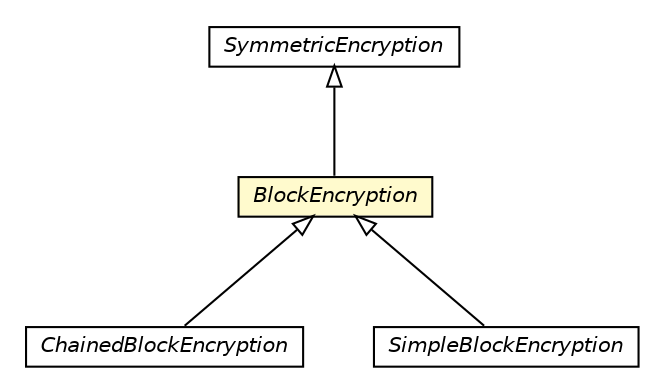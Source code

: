 #!/usr/local/bin/dot
#
# Class diagram 
# Generated by UMLGraph version R5_6-24-gf6e263 (http://www.umlgraph.org/)
#

digraph G {
	edge [fontname="Helvetica",fontsize=10,labelfontname="Helvetica",labelfontsize=10];
	node [fontname="Helvetica",fontsize=10,shape=plaintext];
	nodesep=0.25;
	ranksep=0.5;
	// org.universAAL.ontology.cryptographic.ChainedBlockEncryption
	c77318 [label=<<table title="org.universAAL.ontology.cryptographic.ChainedBlockEncryption" border="0" cellborder="1" cellspacing="0" cellpadding="2" port="p" href="./ChainedBlockEncryption.html">
		<tr><td><table border="0" cellspacing="0" cellpadding="1">
<tr><td align="center" balign="center"><font face="Helvetica-Oblique"> ChainedBlockEncryption </font></td></tr>
		</table></td></tr>
		</table>>, URL="./ChainedBlockEncryption.html", fontname="Helvetica", fontcolor="black", fontsize=10.0];
	// org.universAAL.ontology.cryptographic.SymmetricEncryption
	c77324 [label=<<table title="org.universAAL.ontology.cryptographic.SymmetricEncryption" border="0" cellborder="1" cellspacing="0" cellpadding="2" port="p" href="./SymmetricEncryption.html">
		<tr><td><table border="0" cellspacing="0" cellpadding="1">
<tr><td align="center" balign="center"><font face="Helvetica-Oblique"> SymmetricEncryption </font></td></tr>
		</table></td></tr>
		</table>>, URL="./SymmetricEncryption.html", fontname="Helvetica", fontcolor="black", fontsize=10.0];
	// org.universAAL.ontology.cryptographic.BlockEncryption
	c77325 [label=<<table title="org.universAAL.ontology.cryptographic.BlockEncryption" border="0" cellborder="1" cellspacing="0" cellpadding="2" port="p" bgcolor="lemonChiffon" href="./BlockEncryption.html">
		<tr><td><table border="0" cellspacing="0" cellpadding="1">
<tr><td align="center" balign="center"><font face="Helvetica-Oblique"> BlockEncryption </font></td></tr>
		</table></td></tr>
		</table>>, URL="./BlockEncryption.html", fontname="Helvetica", fontcolor="black", fontsize=10.0];
	// org.universAAL.ontology.cryptographic.SimpleBlockEncryption
	c77326 [label=<<table title="org.universAAL.ontology.cryptographic.SimpleBlockEncryption" border="0" cellborder="1" cellspacing="0" cellpadding="2" port="p" href="./SimpleBlockEncryption.html">
		<tr><td><table border="0" cellspacing="0" cellpadding="1">
<tr><td align="center" balign="center"><font face="Helvetica-Oblique"> SimpleBlockEncryption </font></td></tr>
		</table></td></tr>
		</table>>, URL="./SimpleBlockEncryption.html", fontname="Helvetica", fontcolor="black", fontsize=10.0];
	//org.universAAL.ontology.cryptographic.ChainedBlockEncryption extends org.universAAL.ontology.cryptographic.BlockEncryption
	c77325:p -> c77318:p [dir=back,arrowtail=empty];
	//org.universAAL.ontology.cryptographic.BlockEncryption extends org.universAAL.ontology.cryptographic.SymmetricEncryption
	c77324:p -> c77325:p [dir=back,arrowtail=empty];
	//org.universAAL.ontology.cryptographic.SimpleBlockEncryption extends org.universAAL.ontology.cryptographic.BlockEncryption
	c77325:p -> c77326:p [dir=back,arrowtail=empty];
}

